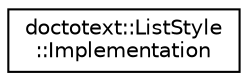 digraph "类继承关系图"
{
  edge [fontname="Helvetica",fontsize="10",labelfontname="Helvetica",labelfontsize="10"];
  node [fontname="Helvetica",fontsize="10",shape=record];
  rankdir="LR";
  Node0 [label="doctotext::ListStyle\l::Implementation",height=0.2,width=0.4,color="black", fillcolor="white", style="filled",URL="$struct_list_style_1_1_implementation.html"];
}
